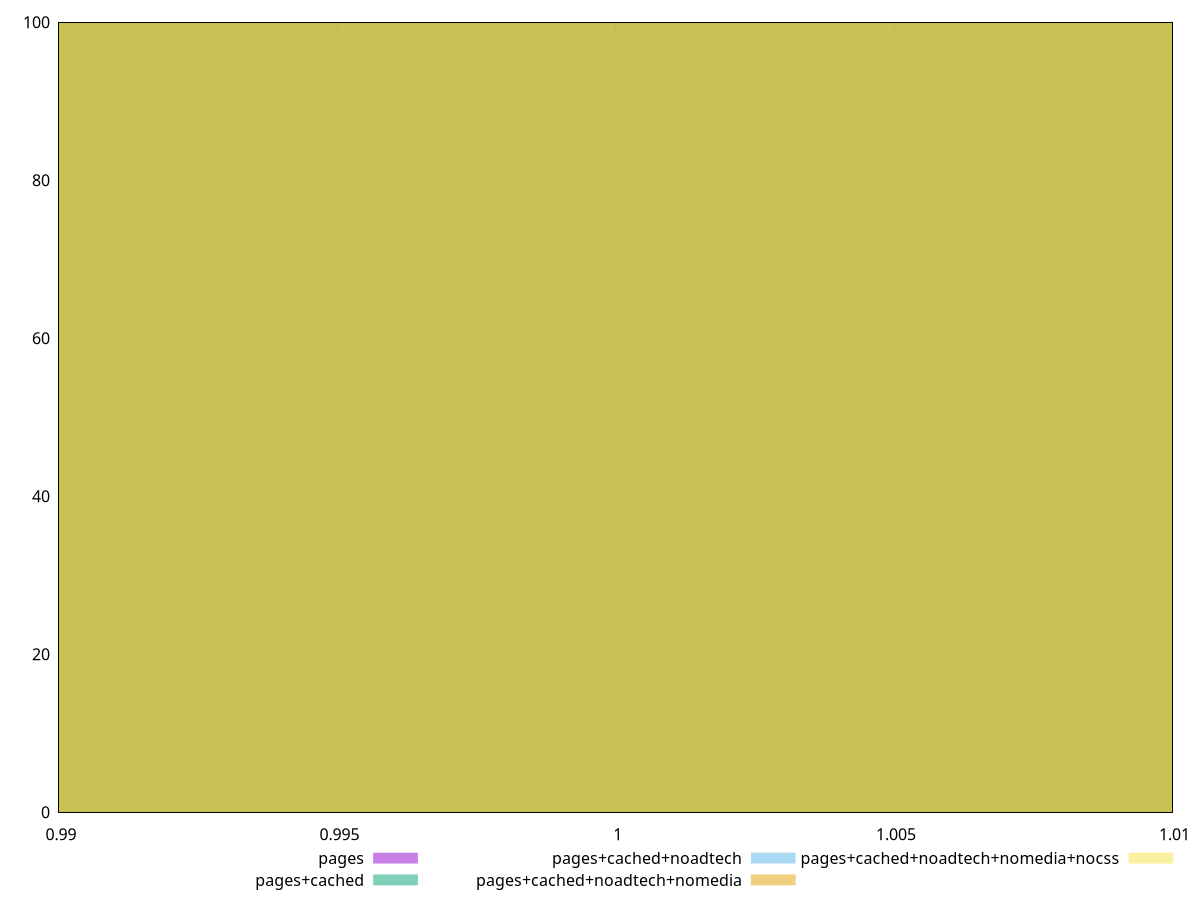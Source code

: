 reset

$pages <<EOF
1 100
EOF

$pagesCached <<EOF
1 100
EOF

$pagesCachedNoadtech <<EOF
1 100
EOF

$pagesCachedNoadtechNomedia <<EOF
1 100
EOF

$pagesCachedNoadtechNomediaNocss <<EOF
1 100
EOF

set key outside below
set boxwidth 0.1
set xrange [0.99:1.01]
set yrange [0:100]
set trange [0:100]
set style fill transparent solid 0.5 noborder
set terminal svg size 640, 530 enhanced background rgb 'white'
set output "report_00009_2021-02-08T22-37-41.559Z/dom-size/comparison/histogram/all_score.svg"

plot $pages title "pages" with boxes, \
     $pagesCached title "pages+cached" with boxes, \
     $pagesCachedNoadtech title "pages+cached+noadtech" with boxes, \
     $pagesCachedNoadtechNomedia title "pages+cached+noadtech+nomedia" with boxes, \
     $pagesCachedNoadtechNomediaNocss title "pages+cached+noadtech+nomedia+nocss" with boxes

reset
